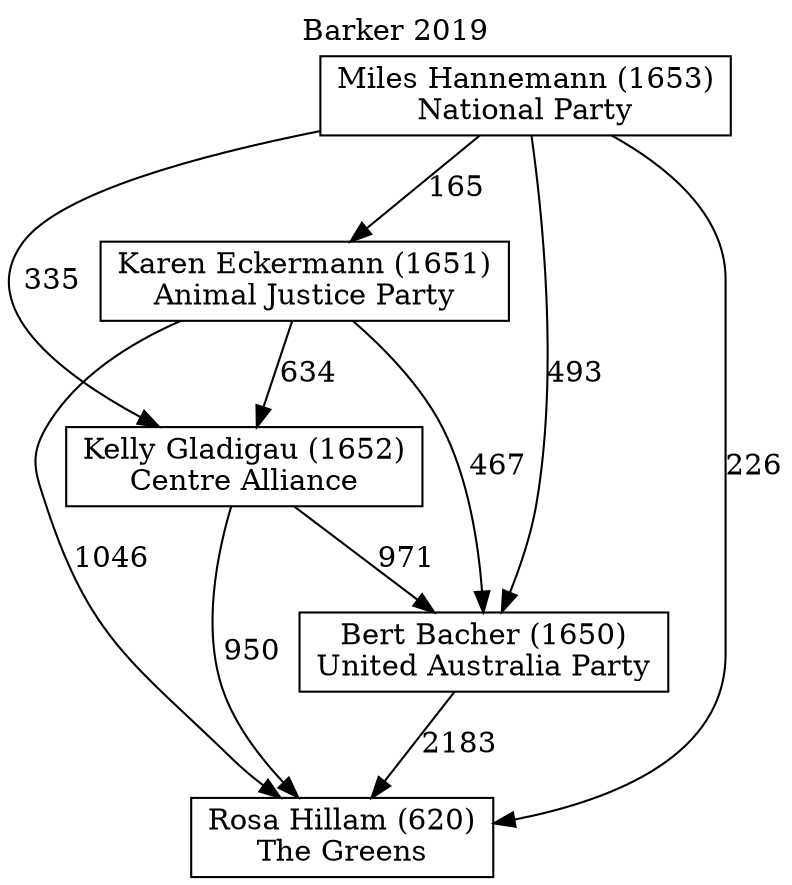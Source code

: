 // House preference flow
digraph "Rosa Hillam (620)_Barker_2019" {
	graph [label="Barker 2019" labelloc=t mclimit=10]
	node [shape=box]
	"Rosa Hillam (620)" [label="Rosa Hillam (620)
The Greens"]
	"Bert Bacher (1650)" [label="Bert Bacher (1650)
United Australia Party"]
	"Kelly Gladigau (1652)" [label="Kelly Gladigau (1652)
Centre Alliance"]
	"Karen Eckermann (1651)" [label="Karen Eckermann (1651)
Animal Justice Party"]
	"Miles Hannemann (1653)" [label="Miles Hannemann (1653)
National Party"]
	"Rosa Hillam (620)" [label="Rosa Hillam (620)
The Greens"]
	"Kelly Gladigau (1652)" [label="Kelly Gladigau (1652)
Centre Alliance"]
	"Karen Eckermann (1651)" [label="Karen Eckermann (1651)
Animal Justice Party"]
	"Miles Hannemann (1653)" [label="Miles Hannemann (1653)
National Party"]
	"Rosa Hillam (620)" [label="Rosa Hillam (620)
The Greens"]
	"Karen Eckermann (1651)" [label="Karen Eckermann (1651)
Animal Justice Party"]
	"Miles Hannemann (1653)" [label="Miles Hannemann (1653)
National Party"]
	"Rosa Hillam (620)" [label="Rosa Hillam (620)
The Greens"]
	"Miles Hannemann (1653)" [label="Miles Hannemann (1653)
National Party"]
	"Miles Hannemann (1653)" [label="Miles Hannemann (1653)
National Party"]
	"Karen Eckermann (1651)" [label="Karen Eckermann (1651)
Animal Justice Party"]
	"Miles Hannemann (1653)" [label="Miles Hannemann (1653)
National Party"]
	"Miles Hannemann (1653)" [label="Miles Hannemann (1653)
National Party"]
	"Kelly Gladigau (1652)" [label="Kelly Gladigau (1652)
Centre Alliance"]
	"Karen Eckermann (1651)" [label="Karen Eckermann (1651)
Animal Justice Party"]
	"Miles Hannemann (1653)" [label="Miles Hannemann (1653)
National Party"]
	"Kelly Gladigau (1652)" [label="Kelly Gladigau (1652)
Centre Alliance"]
	"Miles Hannemann (1653)" [label="Miles Hannemann (1653)
National Party"]
	"Miles Hannemann (1653)" [label="Miles Hannemann (1653)
National Party"]
	"Karen Eckermann (1651)" [label="Karen Eckermann (1651)
Animal Justice Party"]
	"Miles Hannemann (1653)" [label="Miles Hannemann (1653)
National Party"]
	"Miles Hannemann (1653)" [label="Miles Hannemann (1653)
National Party"]
	"Bert Bacher (1650)" [label="Bert Bacher (1650)
United Australia Party"]
	"Kelly Gladigau (1652)" [label="Kelly Gladigau (1652)
Centre Alliance"]
	"Karen Eckermann (1651)" [label="Karen Eckermann (1651)
Animal Justice Party"]
	"Miles Hannemann (1653)" [label="Miles Hannemann (1653)
National Party"]
	"Bert Bacher (1650)" [label="Bert Bacher (1650)
United Australia Party"]
	"Karen Eckermann (1651)" [label="Karen Eckermann (1651)
Animal Justice Party"]
	"Miles Hannemann (1653)" [label="Miles Hannemann (1653)
National Party"]
	"Bert Bacher (1650)" [label="Bert Bacher (1650)
United Australia Party"]
	"Miles Hannemann (1653)" [label="Miles Hannemann (1653)
National Party"]
	"Miles Hannemann (1653)" [label="Miles Hannemann (1653)
National Party"]
	"Karen Eckermann (1651)" [label="Karen Eckermann (1651)
Animal Justice Party"]
	"Miles Hannemann (1653)" [label="Miles Hannemann (1653)
National Party"]
	"Miles Hannemann (1653)" [label="Miles Hannemann (1653)
National Party"]
	"Kelly Gladigau (1652)" [label="Kelly Gladigau (1652)
Centre Alliance"]
	"Karen Eckermann (1651)" [label="Karen Eckermann (1651)
Animal Justice Party"]
	"Miles Hannemann (1653)" [label="Miles Hannemann (1653)
National Party"]
	"Kelly Gladigau (1652)" [label="Kelly Gladigau (1652)
Centre Alliance"]
	"Miles Hannemann (1653)" [label="Miles Hannemann (1653)
National Party"]
	"Miles Hannemann (1653)" [label="Miles Hannemann (1653)
National Party"]
	"Karen Eckermann (1651)" [label="Karen Eckermann (1651)
Animal Justice Party"]
	"Miles Hannemann (1653)" [label="Miles Hannemann (1653)
National Party"]
	"Miles Hannemann (1653)" [label="Miles Hannemann (1653)
National Party"]
	"Bert Bacher (1650)" -> "Rosa Hillam (620)" [label=2183]
	"Kelly Gladigau (1652)" -> "Bert Bacher (1650)" [label=971]
	"Karen Eckermann (1651)" -> "Kelly Gladigau (1652)" [label=634]
	"Miles Hannemann (1653)" -> "Karen Eckermann (1651)" [label=165]
	"Kelly Gladigau (1652)" -> "Rosa Hillam (620)" [label=950]
	"Karen Eckermann (1651)" -> "Rosa Hillam (620)" [label=1046]
	"Miles Hannemann (1653)" -> "Rosa Hillam (620)" [label=226]
	"Miles Hannemann (1653)" -> "Kelly Gladigau (1652)" [label=335]
	"Karen Eckermann (1651)" -> "Bert Bacher (1650)" [label=467]
	"Miles Hannemann (1653)" -> "Bert Bacher (1650)" [label=493]
}
